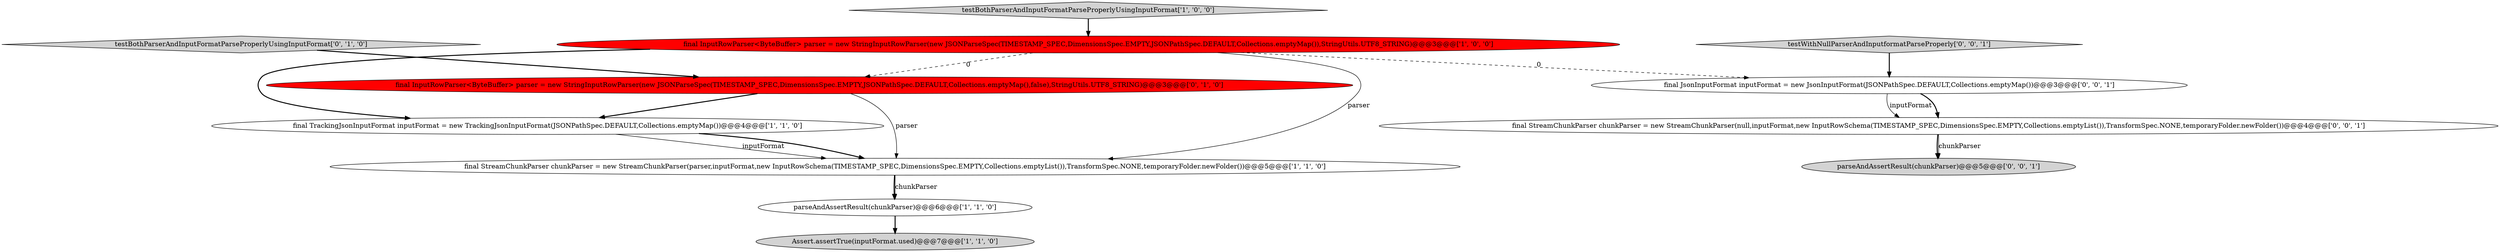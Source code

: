 digraph {
6 [style = filled, label = "testBothParserAndInputFormatParseProperlyUsingInputFormat['0', '1', '0']", fillcolor = lightgray, shape = diamond image = "AAA0AAABBB2BBB"];
11 [style = filled, label = "testWithNullParserAndInputformatParseProperly['0', '0', '1']", fillcolor = lightgray, shape = diamond image = "AAA0AAABBB3BBB"];
4 [style = filled, label = "final StreamChunkParser chunkParser = new StreamChunkParser(parser,inputFormat,new InputRowSchema(TIMESTAMP_SPEC,DimensionsSpec.EMPTY,Collections.emptyList()),TransformSpec.NONE,temporaryFolder.newFolder())@@@5@@@['1', '1', '0']", fillcolor = white, shape = ellipse image = "AAA0AAABBB1BBB"];
3 [style = filled, label = "final TrackingJsonInputFormat inputFormat = new TrackingJsonInputFormat(JSONPathSpec.DEFAULT,Collections.emptyMap())@@@4@@@['1', '1', '0']", fillcolor = white, shape = ellipse image = "AAA0AAABBB1BBB"];
5 [style = filled, label = "Assert.assertTrue(inputFormat.used)@@@7@@@['1', '1', '0']", fillcolor = lightgray, shape = ellipse image = "AAA0AAABBB1BBB"];
10 [style = filled, label = "final StreamChunkParser chunkParser = new StreamChunkParser(null,inputFormat,new InputRowSchema(TIMESTAMP_SPEC,DimensionsSpec.EMPTY,Collections.emptyList()),TransformSpec.NONE,temporaryFolder.newFolder())@@@4@@@['0', '0', '1']", fillcolor = white, shape = ellipse image = "AAA0AAABBB3BBB"];
1 [style = filled, label = "final InputRowParser<ByteBuffer> parser = new StringInputRowParser(new JSONParseSpec(TIMESTAMP_SPEC,DimensionsSpec.EMPTY,JSONPathSpec.DEFAULT,Collections.emptyMap()),StringUtils.UTF8_STRING)@@@3@@@['1', '0', '0']", fillcolor = red, shape = ellipse image = "AAA1AAABBB1BBB"];
7 [style = filled, label = "final InputRowParser<ByteBuffer> parser = new StringInputRowParser(new JSONParseSpec(TIMESTAMP_SPEC,DimensionsSpec.EMPTY,JSONPathSpec.DEFAULT,Collections.emptyMap(),false),StringUtils.UTF8_STRING)@@@3@@@['0', '1', '0']", fillcolor = red, shape = ellipse image = "AAA1AAABBB2BBB"];
0 [style = filled, label = "testBothParserAndInputFormatParseProperlyUsingInputFormat['1', '0', '0']", fillcolor = lightgray, shape = diamond image = "AAA0AAABBB1BBB"];
8 [style = filled, label = "parseAndAssertResult(chunkParser)@@@5@@@['0', '0', '1']", fillcolor = lightgray, shape = ellipse image = "AAA0AAABBB3BBB"];
9 [style = filled, label = "final JsonInputFormat inputFormat = new JsonInputFormat(JSONPathSpec.DEFAULT,Collections.emptyMap())@@@3@@@['0', '0', '1']", fillcolor = white, shape = ellipse image = "AAA0AAABBB3BBB"];
2 [style = filled, label = "parseAndAssertResult(chunkParser)@@@6@@@['1', '1', '0']", fillcolor = white, shape = ellipse image = "AAA0AAABBB1BBB"];
1->3 [style = bold, label=""];
1->4 [style = solid, label="parser"];
7->4 [style = solid, label="parser"];
3->4 [style = solid, label="inputFormat"];
9->10 [style = solid, label="inputFormat"];
1->9 [style = dashed, label="0"];
4->2 [style = bold, label=""];
9->10 [style = bold, label=""];
6->7 [style = bold, label=""];
10->8 [style = bold, label=""];
1->7 [style = dashed, label="0"];
11->9 [style = bold, label=""];
3->4 [style = bold, label=""];
0->1 [style = bold, label=""];
10->8 [style = solid, label="chunkParser"];
7->3 [style = bold, label=""];
2->5 [style = bold, label=""];
4->2 [style = solid, label="chunkParser"];
}
